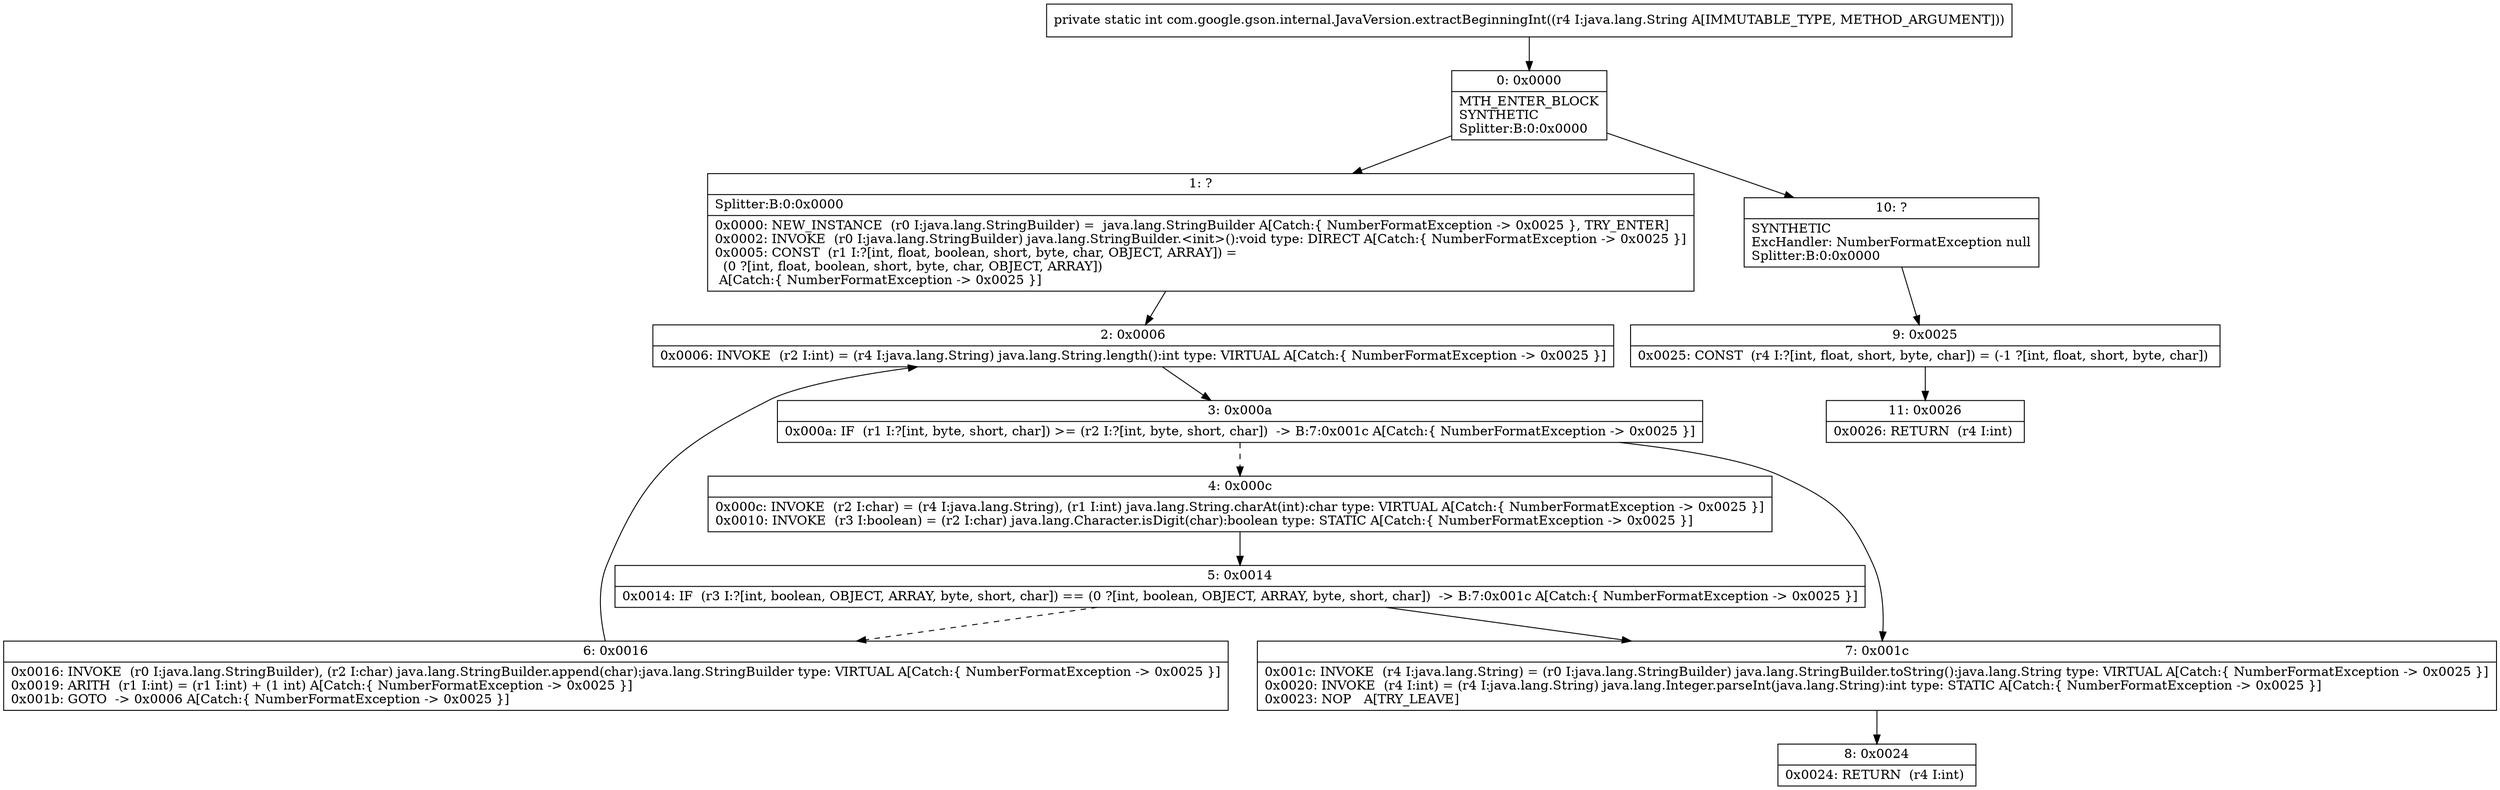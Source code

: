 digraph "CFG forcom.google.gson.internal.JavaVersion.extractBeginningInt(Ljava\/lang\/String;)I" {
Node_0 [shape=record,label="{0\:\ 0x0000|MTH_ENTER_BLOCK\lSYNTHETIC\lSplitter:B:0:0x0000\l}"];
Node_1 [shape=record,label="{1\:\ ?|Splitter:B:0:0x0000\l|0x0000: NEW_INSTANCE  (r0 I:java.lang.StringBuilder) =  java.lang.StringBuilder A[Catch:\{ NumberFormatException \-\> 0x0025 \}, TRY_ENTER]\l0x0002: INVOKE  (r0 I:java.lang.StringBuilder) java.lang.StringBuilder.\<init\>():void type: DIRECT A[Catch:\{ NumberFormatException \-\> 0x0025 \}]\l0x0005: CONST  (r1 I:?[int, float, boolean, short, byte, char, OBJECT, ARRAY]) = \l  (0 ?[int, float, boolean, short, byte, char, OBJECT, ARRAY])\l A[Catch:\{ NumberFormatException \-\> 0x0025 \}]\l}"];
Node_2 [shape=record,label="{2\:\ 0x0006|0x0006: INVOKE  (r2 I:int) = (r4 I:java.lang.String) java.lang.String.length():int type: VIRTUAL A[Catch:\{ NumberFormatException \-\> 0x0025 \}]\l}"];
Node_3 [shape=record,label="{3\:\ 0x000a|0x000a: IF  (r1 I:?[int, byte, short, char]) \>= (r2 I:?[int, byte, short, char])  \-\> B:7:0x001c A[Catch:\{ NumberFormatException \-\> 0x0025 \}]\l}"];
Node_4 [shape=record,label="{4\:\ 0x000c|0x000c: INVOKE  (r2 I:char) = (r4 I:java.lang.String), (r1 I:int) java.lang.String.charAt(int):char type: VIRTUAL A[Catch:\{ NumberFormatException \-\> 0x0025 \}]\l0x0010: INVOKE  (r3 I:boolean) = (r2 I:char) java.lang.Character.isDigit(char):boolean type: STATIC A[Catch:\{ NumberFormatException \-\> 0x0025 \}]\l}"];
Node_5 [shape=record,label="{5\:\ 0x0014|0x0014: IF  (r3 I:?[int, boolean, OBJECT, ARRAY, byte, short, char]) == (0 ?[int, boolean, OBJECT, ARRAY, byte, short, char])  \-\> B:7:0x001c A[Catch:\{ NumberFormatException \-\> 0x0025 \}]\l}"];
Node_6 [shape=record,label="{6\:\ 0x0016|0x0016: INVOKE  (r0 I:java.lang.StringBuilder), (r2 I:char) java.lang.StringBuilder.append(char):java.lang.StringBuilder type: VIRTUAL A[Catch:\{ NumberFormatException \-\> 0x0025 \}]\l0x0019: ARITH  (r1 I:int) = (r1 I:int) + (1 int) A[Catch:\{ NumberFormatException \-\> 0x0025 \}]\l0x001b: GOTO  \-\> 0x0006 A[Catch:\{ NumberFormatException \-\> 0x0025 \}]\l}"];
Node_7 [shape=record,label="{7\:\ 0x001c|0x001c: INVOKE  (r4 I:java.lang.String) = (r0 I:java.lang.StringBuilder) java.lang.StringBuilder.toString():java.lang.String type: VIRTUAL A[Catch:\{ NumberFormatException \-\> 0x0025 \}]\l0x0020: INVOKE  (r4 I:int) = (r4 I:java.lang.String) java.lang.Integer.parseInt(java.lang.String):int type: STATIC A[Catch:\{ NumberFormatException \-\> 0x0025 \}]\l0x0023: NOP   A[TRY_LEAVE]\l}"];
Node_8 [shape=record,label="{8\:\ 0x0024|0x0024: RETURN  (r4 I:int) \l}"];
Node_9 [shape=record,label="{9\:\ 0x0025|0x0025: CONST  (r4 I:?[int, float, short, byte, char]) = (\-1 ?[int, float, short, byte, char]) \l}"];
Node_10 [shape=record,label="{10\:\ ?|SYNTHETIC\lExcHandler: NumberFormatException null\lSplitter:B:0:0x0000\l}"];
Node_11 [shape=record,label="{11\:\ 0x0026|0x0026: RETURN  (r4 I:int) \l}"];
MethodNode[shape=record,label="{private static int com.google.gson.internal.JavaVersion.extractBeginningInt((r4 I:java.lang.String A[IMMUTABLE_TYPE, METHOD_ARGUMENT])) }"];
MethodNode -> Node_0;
Node_0 -> Node_1;
Node_0 -> Node_10;
Node_1 -> Node_2;
Node_2 -> Node_3;
Node_3 -> Node_4[style=dashed];
Node_3 -> Node_7;
Node_4 -> Node_5;
Node_5 -> Node_6[style=dashed];
Node_5 -> Node_7;
Node_6 -> Node_2;
Node_7 -> Node_8;
Node_9 -> Node_11;
Node_10 -> Node_9;
}

